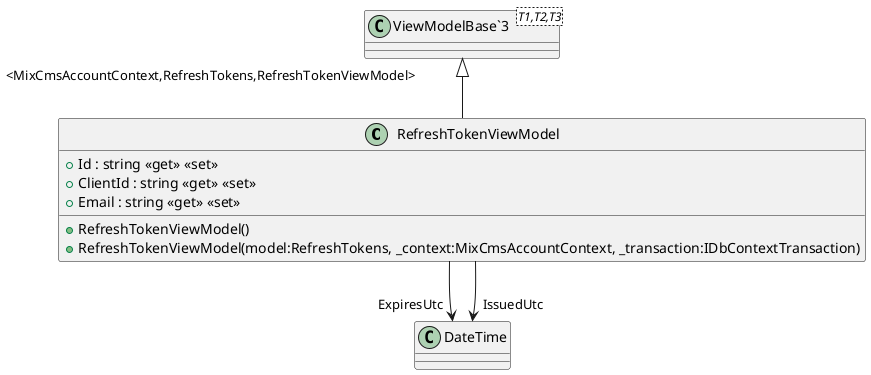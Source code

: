 @startuml
class RefreshTokenViewModel {
    + Id : string <<get>> <<set>>
    + ClientId : string <<get>> <<set>>
    + Email : string <<get>> <<set>>
    + RefreshTokenViewModel()
    + RefreshTokenViewModel(model:RefreshTokens, _context:MixCmsAccountContext, _transaction:IDbContextTransaction)
}
class "ViewModelBase`3"<T1,T2,T3> {
}
"ViewModelBase`3" "<MixCmsAccountContext,RefreshTokens,RefreshTokenViewModel>" <|-- RefreshTokenViewModel
RefreshTokenViewModel --> "ExpiresUtc" DateTime
RefreshTokenViewModel --> "IssuedUtc" DateTime
@enduml
